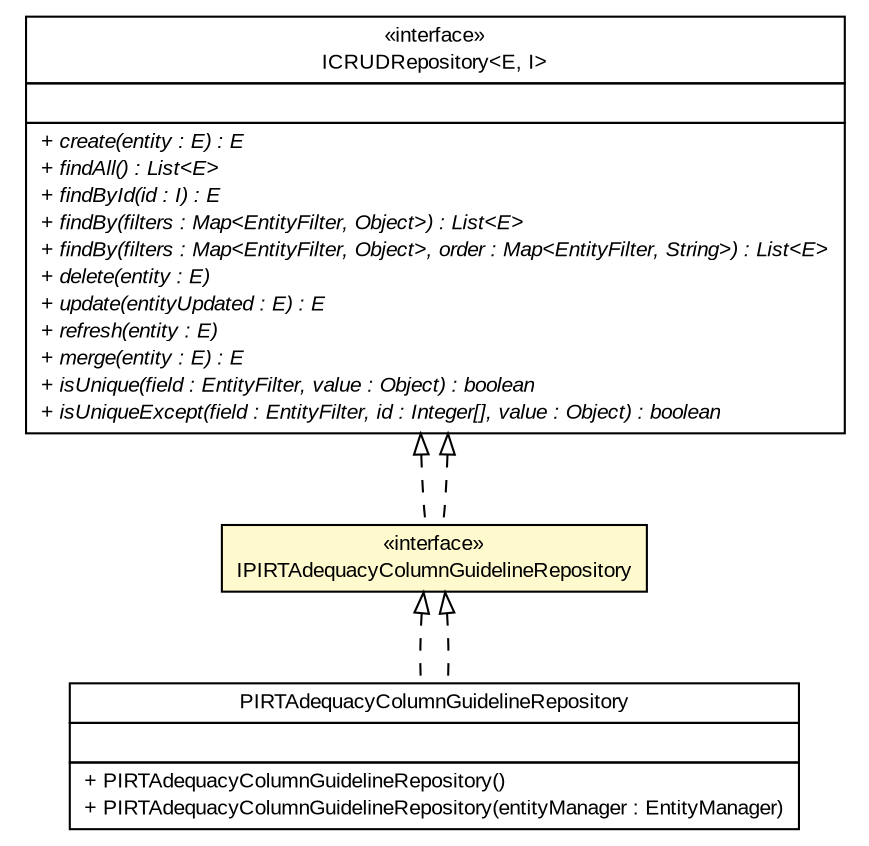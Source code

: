 #!/usr/local/bin/dot
#
# Class diagram 
# Generated by UMLGraph version R5_6-24-gf6e263 (http://www.umlgraph.org/)
#

digraph G {
	edge [fontname="arial",fontsize=10,labelfontname="arial",labelfontsize=10];
	node [fontname="arial",fontsize=10,shape=plaintext];
	nodesep=0.25;
	ranksep=0.5;
	// gov.sandia.cf.dao.ICRUDRepository<E, I>
	c181990 [label=<<table title="gov.sandia.cf.dao.ICRUDRepository" border="0" cellborder="1" cellspacing="0" cellpadding="2" port="p" href="./ICRUDRepository.html">
		<tr><td><table border="0" cellspacing="0" cellpadding="1">
<tr><td align="center" balign="center"> &#171;interface&#187; </td></tr>
<tr><td align="center" balign="center"> ICRUDRepository&lt;E, I&gt; </td></tr>
		</table></td></tr>
		<tr><td><table border="0" cellspacing="0" cellpadding="1">
<tr><td align="left" balign="left">  </td></tr>
		</table></td></tr>
		<tr><td><table border="0" cellspacing="0" cellpadding="1">
<tr><td align="left" balign="left"><font face="arial italic" point-size="10.0"> + create(entity : E) : E </font></td></tr>
<tr><td align="left" balign="left"><font face="arial italic" point-size="10.0"> + findAll() : List&lt;E&gt; </font></td></tr>
<tr><td align="left" balign="left"><font face="arial italic" point-size="10.0"> + findById(id : I) : E </font></td></tr>
<tr><td align="left" balign="left"><font face="arial italic" point-size="10.0"> + findBy(filters : Map&lt;EntityFilter, Object&gt;) : List&lt;E&gt; </font></td></tr>
<tr><td align="left" balign="left"><font face="arial italic" point-size="10.0"> + findBy(filters : Map&lt;EntityFilter, Object&gt;, order : Map&lt;EntityFilter, String&gt;) : List&lt;E&gt; </font></td></tr>
<tr><td align="left" balign="left"><font face="arial italic" point-size="10.0"> + delete(entity : E) </font></td></tr>
<tr><td align="left" balign="left"><font face="arial italic" point-size="10.0"> + update(entityUpdated : E) : E </font></td></tr>
<tr><td align="left" balign="left"><font face="arial italic" point-size="10.0"> + refresh(entity : E) </font></td></tr>
<tr><td align="left" balign="left"><font face="arial italic" point-size="10.0"> + merge(entity : E) : E </font></td></tr>
<tr><td align="left" balign="left"><font face="arial italic" point-size="10.0"> + isUnique(field : EntityFilter, value : Object) : boolean </font></td></tr>
<tr><td align="left" balign="left"><font face="arial italic" point-size="10.0"> + isUniqueExcept(field : EntityFilter, id : Integer[], value : Object) : boolean </font></td></tr>
		</table></td></tr>
		</table>>, URL="./ICRUDRepository.html", fontname="arial", fontcolor="black", fontsize=10.0];
	// gov.sandia.cf.dao.impl.PIRTAdequacyColumnGuidelineRepository
	c182038 [label=<<table title="gov.sandia.cf.dao.impl.PIRTAdequacyColumnGuidelineRepository" border="0" cellborder="1" cellspacing="0" cellpadding="2" port="p" href="./impl/PIRTAdequacyColumnGuidelineRepository.html">
		<tr><td><table border="0" cellspacing="0" cellpadding="1">
<tr><td align="center" balign="center"> PIRTAdequacyColumnGuidelineRepository </td></tr>
		</table></td></tr>
		<tr><td><table border="0" cellspacing="0" cellpadding="1">
<tr><td align="left" balign="left">  </td></tr>
		</table></td></tr>
		<tr><td><table border="0" cellspacing="0" cellpadding="1">
<tr><td align="left" balign="left"> + PIRTAdequacyColumnGuidelineRepository() </td></tr>
<tr><td align="left" balign="left"> + PIRTAdequacyColumnGuidelineRepository(entityManager : EntityManager) </td></tr>
		</table></td></tr>
		</table>>, URL="./impl/PIRTAdequacyColumnGuidelineRepository.html", fontname="arial", fontcolor="black", fontsize=10.0];
	// gov.sandia.cf.dao.IPIRTAdequacyColumnGuidelineRepository
	c182084 [label=<<table title="gov.sandia.cf.dao.IPIRTAdequacyColumnGuidelineRepository" border="0" cellborder="1" cellspacing="0" cellpadding="2" port="p" bgcolor="lemonChiffon" href="./IPIRTAdequacyColumnGuidelineRepository.html">
		<tr><td><table border="0" cellspacing="0" cellpadding="1">
<tr><td align="center" balign="center"> &#171;interface&#187; </td></tr>
<tr><td align="center" balign="center"> IPIRTAdequacyColumnGuidelineRepository </td></tr>
		</table></td></tr>
		</table>>, URL="./IPIRTAdequacyColumnGuidelineRepository.html", fontname="arial", fontcolor="black", fontsize=10.0];
	//gov.sandia.cf.dao.impl.PIRTAdequacyColumnGuidelineRepository implements gov.sandia.cf.dao.IPIRTAdequacyColumnGuidelineRepository
	c182084:p -> c182038:p [dir=back,arrowtail=empty,style=dashed];
	//gov.sandia.cf.dao.IPIRTAdequacyColumnGuidelineRepository implements gov.sandia.cf.dao.ICRUDRepository<E, I>
	c181990:p -> c182084:p [dir=back,arrowtail=empty,style=dashed];
	//gov.sandia.cf.dao.IPIRTAdequacyColumnGuidelineRepository implements gov.sandia.cf.dao.ICRUDRepository<E, I>
	c181990:p -> c182084:p [dir=back,arrowtail=empty,style=dashed];
	//gov.sandia.cf.dao.impl.PIRTAdequacyColumnGuidelineRepository implements gov.sandia.cf.dao.IPIRTAdequacyColumnGuidelineRepository
	c182084:p -> c182038:p [dir=back,arrowtail=empty,style=dashed];
}

